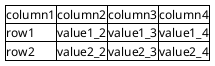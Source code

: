 @startuml
title 其他图-表格-3
@startsalt
{#
    column1 | column2 | column3 | column4
    row1 | value1_2 | value1_3 | value1_4
    row2 | value2_2 | value2_3 | value2_4
}
@endsalt
@enduml